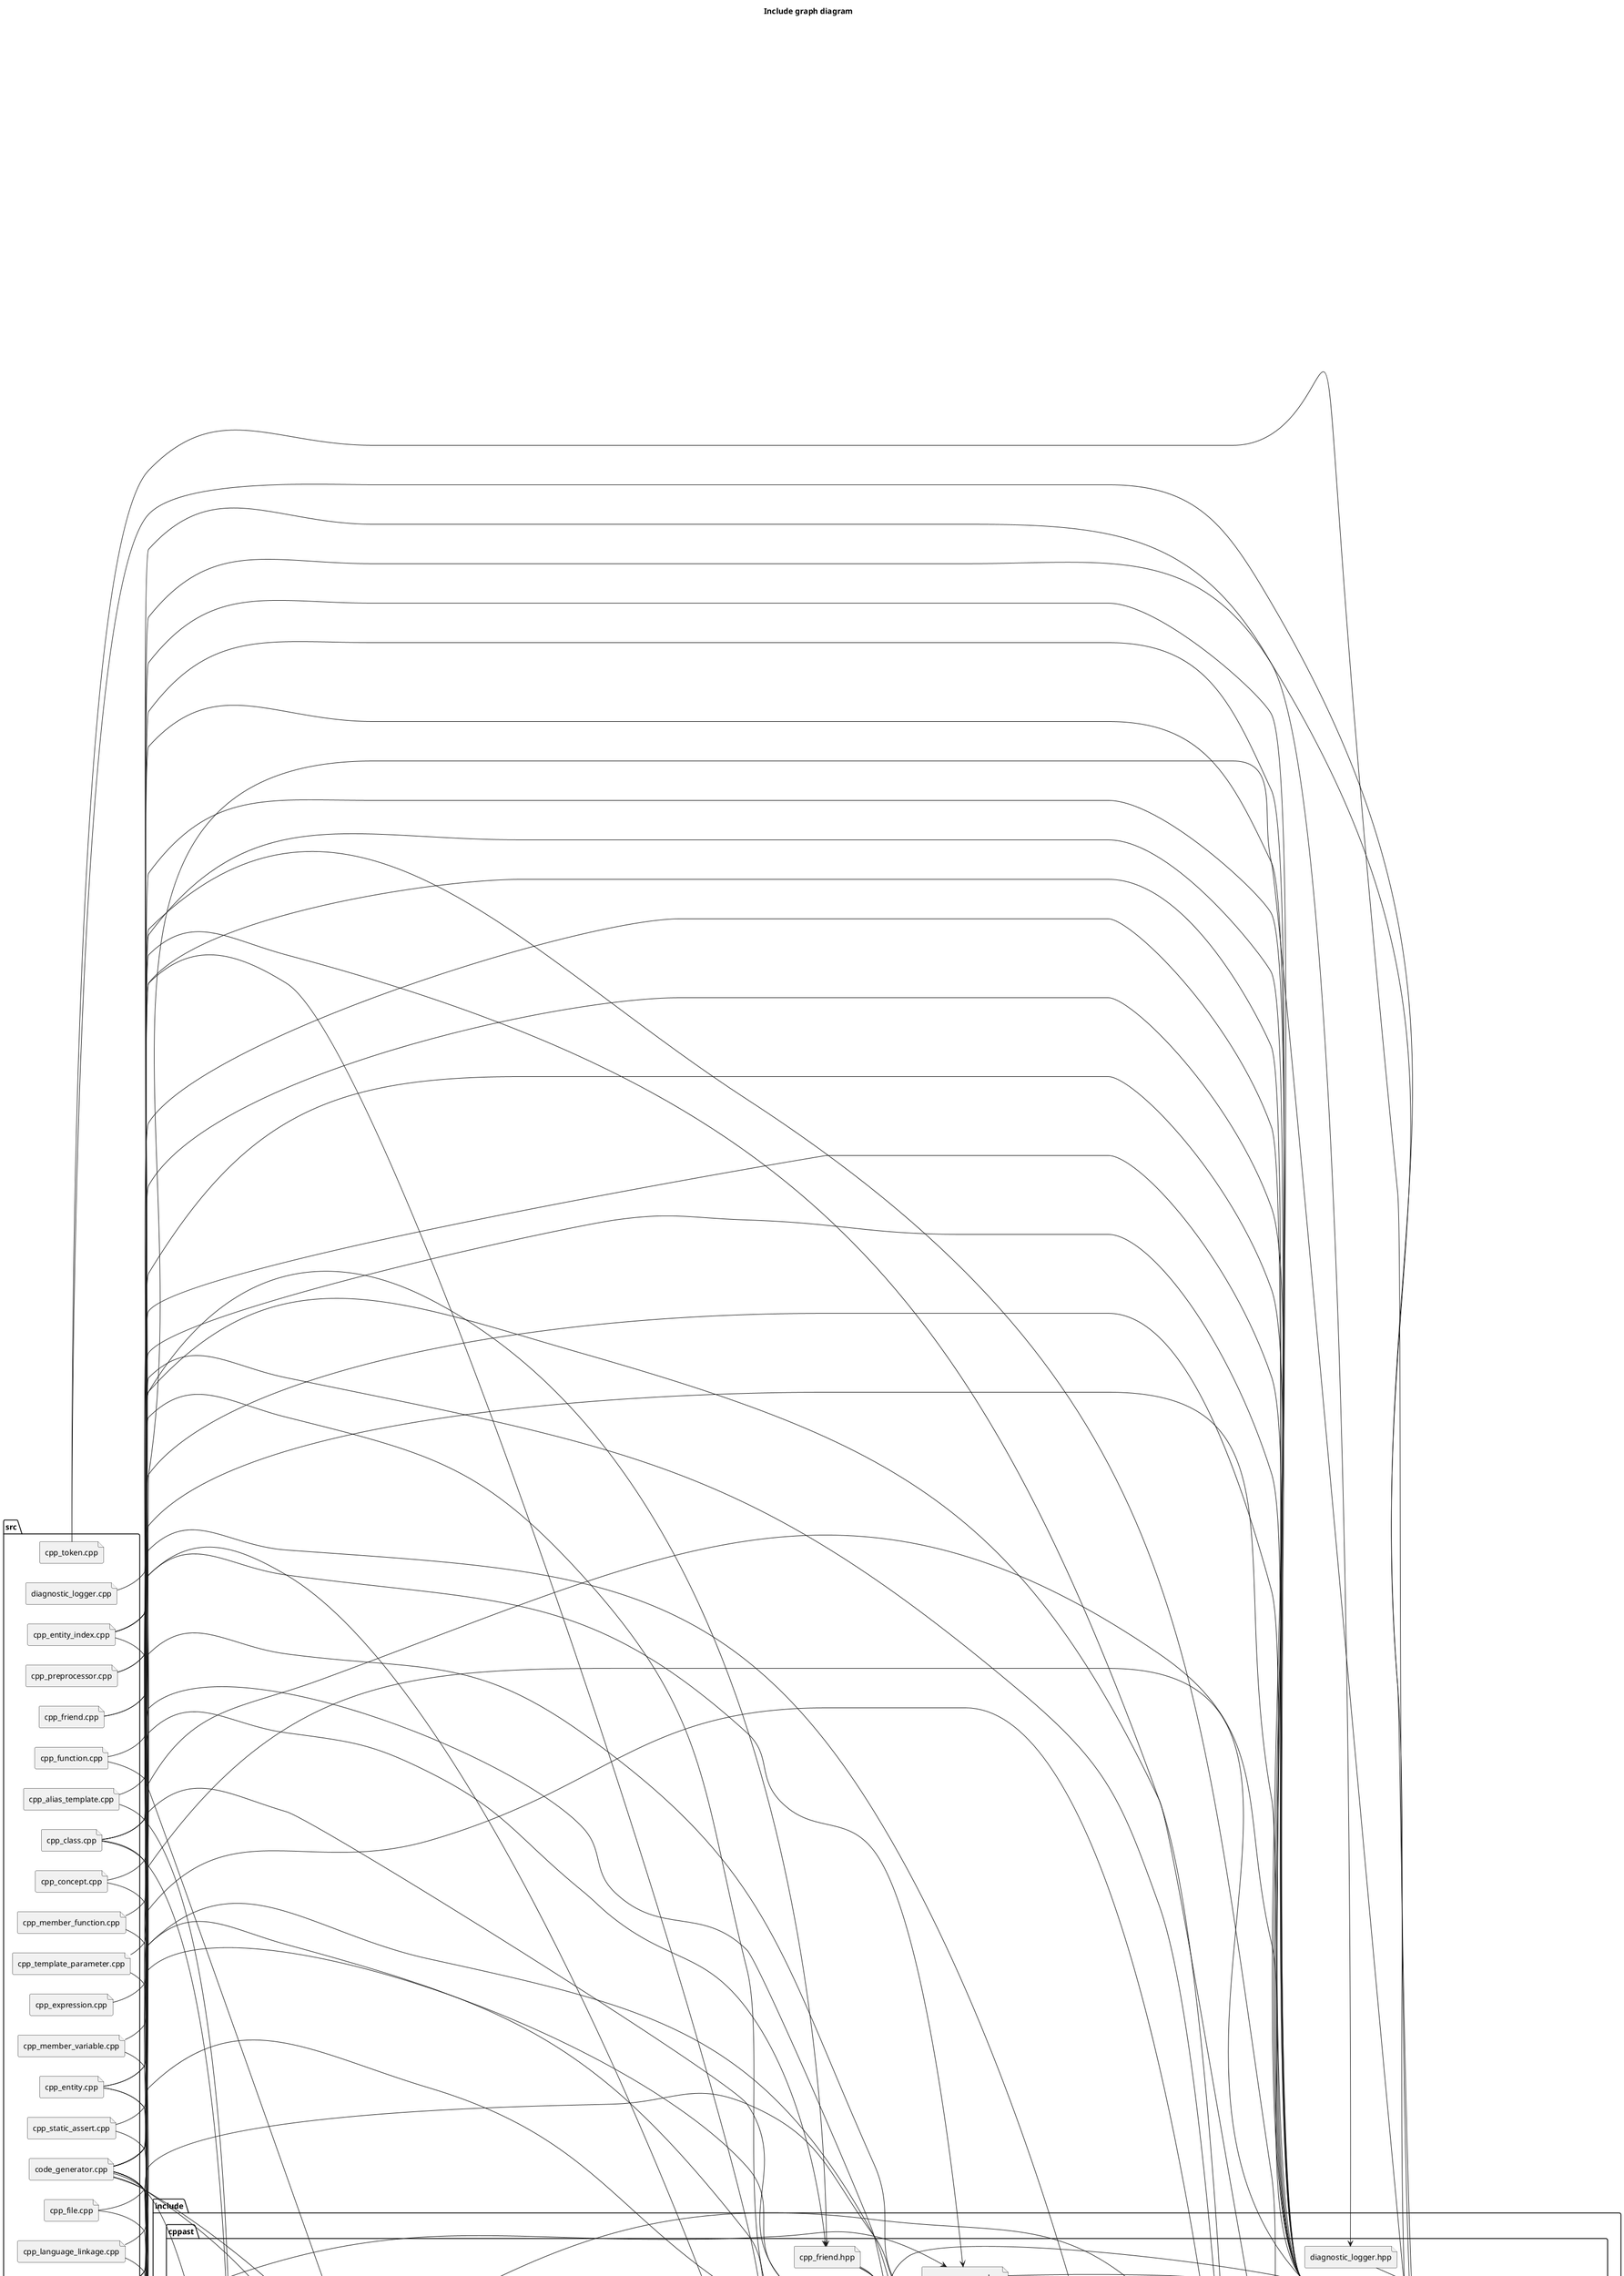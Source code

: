 @startuml
title Include graph diagram
left to right direction
folder "src" as C_0011100957978370531577 {
file "cpp_friend.cpp" as C_0016796279875745001596 [[https://github.com/foonathan/cppast/blob/5329e377ab9b9ab9309e9641f3fcda04366a449a/src/cpp_friend.cpp#L0{cpp_friend.cpp}]]
file "cpp_template_parameter.cpp" as C_0002758790680623203504 [[https://github.com/foonathan/cppast/blob/5329e377ab9b9ab9309e9641f3fcda04366a449a/src/cpp_template_parameter.cpp#L0{cpp_template_parameter.cpp}]]
file "cpp_class.cpp" as C_0004819678697256815039 [[https://github.com/foonathan/cppast/blob/5329e377ab9b9ab9309e9641f3fcda04366a449a/src/cpp_class.cpp#L0{cpp_class.cpp}]]
file "cpp_static_assert.cpp" as C_0008334826683798390546 [[https://github.com/foonathan/cppast/blob/5329e377ab9b9ab9309e9641f3fcda04366a449a/src/cpp_static_assert.cpp#L0{cpp_static_assert.cpp}]]
file "cpp_function.cpp" as C_0017080938352114949029 [[https://github.com/foonathan/cppast/blob/5329e377ab9b9ab9309e9641f3fcda04366a449a/src/cpp_function.cpp#L0{cpp_function.cpp}]]
file "cpp_member_variable.cpp" as C_0007950245621984394622 [[https://github.com/foonathan/cppast/blob/5329e377ab9b9ab9309e9641f3fcda04366a449a/src/cpp_member_variable.cpp#L0{cpp_member_variable.cpp}]]
file "cpp_alias_template.cpp" as C_0013378797364426589587 [[https://github.com/foonathan/cppast/blob/5329e377ab9b9ab9309e9641f3fcda04366a449a/src/cpp_alias_template.cpp#L0{cpp_alias_template.cpp}]]
file "cpp_entity_index.cpp" as C_0014256379416351537552 [[https://github.com/foonathan/cppast/blob/5329e377ab9b9ab9309e9641f3fcda04366a449a/src/cpp_entity_index.cpp#L0{cpp_entity_index.cpp}]]
file "diagnostic_logger.cpp" as C_0013713973456651070563 [[https://github.com/foonathan/cppast/blob/5329e377ab9b9ab9309e9641f3fcda04366a449a/src/diagnostic_logger.cpp#L0{diagnostic_logger.cpp}]]
file "code_generator.cpp" as C_0008207354175488229411 [[https://github.com/foonathan/cppast/blob/5329e377ab9b9ab9309e9641f3fcda04366a449a/src/code_generator.cpp#L0{code_generator.cpp}]]
file "cpp_token.cpp" as C_0008854587356483681558 [[https://github.com/foonathan/cppast/blob/5329e377ab9b9ab9309e9641f3fcda04366a449a/src/cpp_token.cpp#L0{cpp_token.cpp}]]
file "cpp_expression.cpp" as C_0008612321561235365924 [[https://github.com/foonathan/cppast/blob/5329e377ab9b9ab9309e9641f3fcda04366a449a/src/cpp_expression.cpp#L0{cpp_expression.cpp}]]
file "cpp_file.cpp" as C_0006499144903286578245 [[https://github.com/foonathan/cppast/blob/5329e377ab9b9ab9309e9641f3fcda04366a449a/src/cpp_file.cpp#L0{cpp_file.cpp}]]
file "cpp_language_linkage.cpp" as C_0002264171297443957446 [[https://github.com/foonathan/cppast/blob/5329e377ab9b9ab9309e9641f3fcda04366a449a/src/cpp_language_linkage.cpp#L0{cpp_language_linkage.cpp}]]
file "cpp_attribute.cpp" as C_0011029314478143844436 [[https://github.com/foonathan/cppast/blob/5329e377ab9b9ab9309e9641f3fcda04366a449a/src/cpp_attribute.cpp#L0{cpp_attribute.cpp}]]
file "cpp_type.cpp" as C_0002329011641149102791 [[https://github.com/foonathan/cppast/blob/5329e377ab9b9ab9309e9641f3fcda04366a449a/src/cpp_type.cpp#L0{cpp_type.cpp}]]
file "cpp_enum.cpp" as C_0002423522034823737478 [[https://github.com/foonathan/cppast/blob/5329e377ab9b9ab9309e9641f3fcda04366a449a/src/cpp_enum.cpp#L0{cpp_enum.cpp}]]
file "cpp_namespace.cpp" as C_0011190838773088345619 [[https://github.com/foonathan/cppast/blob/5329e377ab9b9ab9309e9641f3fcda04366a449a/src/cpp_namespace.cpp#L0{cpp_namespace.cpp}]]
file "cpp_forward_declarable.cpp" as C_0002643648974890664199 [[https://github.com/foonathan/cppast/blob/5329e377ab9b9ab9309e9641f3fcda04366a449a/src/cpp_forward_declarable.cpp#L0{cpp_forward_declarable.cpp}]]
file "cpp_function_template.cpp" as C_0007038858214431753292 [[https://github.com/foonathan/cppast/blob/5329e377ab9b9ab9309e9641f3fcda04366a449a/src/cpp_function_template.cpp#L0{cpp_function_template.cpp}]]
file "cpp_variable_template.cpp" as C_0000603252914032371625 [[https://github.com/foonathan/cppast/blob/5329e377ab9b9ab9309e9641f3fcda04366a449a/src/cpp_variable_template.cpp#L0{cpp_variable_template.cpp}]]
file "cpp_class_template.cpp" as C_0000898810908974037747 [[https://github.com/foonathan/cppast/blob/5329e377ab9b9ab9309e9641f3fcda04366a449a/src/cpp_class_template.cpp#L0{cpp_class_template.cpp}]]
file "cpp_variable.cpp" as C_0008225916186276076505 [[https://github.com/foonathan/cppast/blob/5329e377ab9b9ab9309e9641f3fcda04366a449a/src/cpp_variable.cpp#L0{cpp_variable.cpp}]]
file "cpp_type_alias.cpp" as C_0005997925750311124418 [[https://github.com/foonathan/cppast/blob/5329e377ab9b9ab9309e9641f3fcda04366a449a/src/cpp_type_alias.cpp#L0{cpp_type_alias.cpp}]]
file "cpp_entity_kind.cpp" as C_0002023067651695611492 [[https://github.com/foonathan/cppast/blob/5329e377ab9b9ab9309e9641f3fcda04366a449a/src/cpp_entity_kind.cpp#L0{cpp_entity_kind.cpp}]]
file "visitor.cpp" as C_0013460939973910998041 [[https://github.com/foonathan/cppast/blob/5329e377ab9b9ab9309e9641f3fcda04366a449a/src/visitor.cpp#L0{visitor.cpp}]]
file "cpp_entity.cpp" as C_0013569430094599072727 [[https://github.com/foonathan/cppast/blob/5329e377ab9b9ab9309e9641f3fcda04366a449a/src/cpp_entity.cpp#L0{cpp_entity.cpp}]]
file "cpp_preprocessor.cpp" as C_0005644944958330967664 [[https://github.com/foonathan/cppast/blob/5329e377ab9b9ab9309e9641f3fcda04366a449a/src/cpp_preprocessor.cpp#L0{cpp_preprocessor.cpp}]]
file "cpp_member_function.cpp" as C_0012932420629443839149 [[https://github.com/foonathan/cppast/blob/5329e377ab9b9ab9309e9641f3fcda04366a449a/src/cpp_member_function.cpp#L0{cpp_member_function.cpp}]]
file "cpp_concept.cpp" as C_0006171030944444726898 [[https://github.com/foonathan/cppast/blob/5329e377ab9b9ab9309e9641f3fcda04366a449a/src/cpp_concept.cpp#L0{cpp_concept.cpp}]]
}
folder "include" as C_0007915299339925655008 {
folder "cppast" as C_0009326168533122465451 {
file "cpp_friend.hpp" as C_0006670847059892866129 [[https://github.com/foonathan/cppast/blob/5329e377ab9b9ab9309e9641f3fcda04366a449a/include/cppast/cpp_friend.hpp#L0{cpp_friend.hpp}]]
file "cpp_entity.hpp" as C_0001258255697360987789 [[https://github.com/foonathan/cppast/blob/5329e377ab9b9ab9309e9641f3fcda04366a449a/include/cppast/cpp_entity.hpp#L0{cpp_entity.hpp}]]
file "cpp_attribute.hpp" as C_0014822678396623525746 [[https://github.com/foonathan/cppast/blob/5329e377ab9b9ab9309e9641f3fcda04366a449a/include/cppast/cpp_attribute.hpp#L0{cpp_attribute.hpp}]]
file "cpp_token.hpp" as C_0000699753323196567997 [[https://github.com/foonathan/cppast/blob/5329e377ab9b9ab9309e9641f3fcda04366a449a/include/cppast/cpp_token.hpp#L0{cpp_token.hpp}]]
file "cppast_fwd.hpp" as C_0003597872232471603004
folder "detail" as C_0018102990118637056768 {
file "intrusive_list.hpp" as C_0011431702171589095715 [[https://github.com/foonathan/cppast/blob/5329e377ab9b9ab9309e9641f3fcda04366a449a/include/cppast/detail/intrusive_list.hpp#L0{intrusive_list.hpp}]]
file "assert.hpp" as C_0010879428432697915006 [[https://github.com/foonathan/cppast/blob/5329e377ab9b9ab9309e9641f3fcda04366a449a/include/cppast/detail/assert.hpp#L0{assert.hpp}]]
}
file "cpp_entity_container.hpp" as C_0014300391764679146253 [[https://github.com/foonathan/cppast/blob/5329e377ab9b9ab9309e9641f3fcda04366a449a/include/cppast/cpp_entity_container.hpp#L0{cpp_entity_container.hpp}]]
file "cpp_type.hpp" as C_0003551955833496569277 [[https://github.com/foonathan/cppast/blob/5329e377ab9b9ab9309e9641f3fcda04366a449a/include/cppast/cpp_type.hpp#L0{cpp_type.hpp}]]
file "code_generator.hpp" as C_0017932629394146121108 [[https://github.com/foonathan/cppast/blob/5329e377ab9b9ab9309e9641f3fcda04366a449a/include/cppast/code_generator.hpp#L0{code_generator.hpp}]]
file "cpp_entity_ref.hpp" as C_0008080208746804584934 [[https://github.com/foonathan/cppast/blob/5329e377ab9b9ab9309e9641f3fcda04366a449a/include/cppast/cpp_entity_ref.hpp#L0{cpp_entity_ref.hpp}]]
file "cpp_entity_index.hpp" as C_0005585756148959415517 [[https://github.com/foonathan/cppast/blob/5329e377ab9b9ab9309e9641f3fcda04366a449a/include/cppast/cpp_entity_index.hpp#L0{cpp_entity_index.hpp}]]
file "cpp_entity_kind.hpp" as C_0006793748737707396548 [[https://github.com/foonathan/cppast/blob/5329e377ab9b9ab9309e9641f3fcda04366a449a/include/cppast/cpp_entity_kind.hpp#L0{cpp_entity_kind.hpp}]]
file "cpp_template_parameter.hpp" as C_0011255124797322927514 [[https://github.com/foonathan/cppast/blob/5329e377ab9b9ab9309e9641f3fcda04366a449a/include/cppast/cpp_template_parameter.hpp#L0{cpp_template_parameter.hpp}]]
file "cpp_variable_base.hpp" as C_0000208423013796695034 [[https://github.com/foonathan/cppast/blob/5329e377ab9b9ab9309e9641f3fcda04366a449a/include/cppast/cpp_variable_base.hpp#L0{cpp_variable_base.hpp}]]
file "cpp_expression.hpp" as C_0011983207190545168839 [[https://github.com/foonathan/cppast/blob/5329e377ab9b9ab9309e9641f3fcda04366a449a/include/cppast/cpp_expression.hpp#L0{cpp_expression.hpp}]]
file "cpp_class.hpp" as C_0011524074897030666481 [[https://github.com/foonathan/cppast/blob/5329e377ab9b9ab9309e9641f3fcda04366a449a/include/cppast/cpp_class.hpp#L0{cpp_class.hpp}]]
file "cpp_forward_declarable.hpp" as C_0008046373901036614074 [[https://github.com/foonathan/cppast/blob/5329e377ab9b9ab9309e9641f3fcda04366a449a/include/cppast/cpp_forward_declarable.hpp#L0{cpp_forward_declarable.hpp}]]
file "cpp_alias_template.hpp" as C_0003973279901706992281 [[https://github.com/foonathan/cppast/blob/5329e377ab9b9ab9309e9641f3fcda04366a449a/include/cppast/cpp_alias_template.hpp#L0{cpp_alias_template.hpp}]]
file "cpp_template.hpp" as C_0016903976459885984990 [[https://github.com/foonathan/cppast/blob/5329e377ab9b9ab9309e9641f3fcda04366a449a/include/cppast/cpp_template.hpp#L0{cpp_template.hpp}]]
file "cpp_type_alias.hpp" as C_0000273671263811508781 [[https://github.com/foonathan/cppast/blob/5329e377ab9b9ab9309e9641f3fcda04366a449a/include/cppast/cpp_type_alias.hpp#L0{cpp_type_alias.hpp}]]
file "cpp_class_template.hpp" as C_0014143445185427053919 [[https://github.com/foonathan/cppast/blob/5329e377ab9b9ab9309e9641f3fcda04366a449a/include/cppast/cpp_class_template.hpp#L0{cpp_class_template.hpp}]]
file "cpp_static_assert.hpp" as C_0000448613705542580271 [[https://github.com/foonathan/cppast/blob/5329e377ab9b9ab9309e9641f3fcda04366a449a/include/cppast/cpp_static_assert.hpp#L0{cpp_static_assert.hpp}]]
file "cpp_function.hpp" as C_0005364662045004129021 [[https://github.com/foonathan/cppast/blob/5329e377ab9b9ab9309e9641f3fcda04366a449a/include/cppast/cpp_function.hpp#L0{cpp_function.hpp}]]
file "cpp_storage_class_specifiers.hpp" as C_0012066489751071702037 [[https://github.com/foonathan/cppast/blob/5329e377ab9b9ab9309e9641f3fcda04366a449a/include/cppast/cpp_storage_class_specifiers.hpp#L0{cpp_storage_class_specifiers.hpp}]]
file "cpp_member_variable.hpp" as C_0006543859877722033667 [[https://github.com/foonathan/cppast/blob/5329e377ab9b9ab9309e9641f3fcda04366a449a/include/cppast/cpp_member_variable.hpp#L0{cpp_member_variable.hpp}]]
file "cpp_file.hpp" as C_0012329909518048284384 [[https://github.com/foonathan/cppast/blob/5329e377ab9b9ab9309e9641f3fcda04366a449a/include/cppast/cpp_file.hpp#L0{cpp_file.hpp}]]
file "diagnostic_logger.hpp" as C_0016929073332020918556 [[https://github.com/foonathan/cppast/blob/5329e377ab9b9ab9309e9641f3fcda04366a449a/include/cppast/diagnostic_logger.hpp#L0{diagnostic_logger.hpp}]]
file "diagnostic.hpp" as C_0011216386715036794712 [[https://github.com/foonathan/cppast/blob/5329e377ab9b9ab9309e9641f3fcda04366a449a/include/cppast/diagnostic.hpp#L0{diagnostic.hpp}]]
file "cpp_concept.hpp" as C_0018336043297563780510 [[https://github.com/foonathan/cppast/blob/5329e377ab9b9ab9309e9641f3fcda04366a449a/include/cppast/cpp_concept.hpp#L0{cpp_concept.hpp}]]
file "cpp_enum.hpp" as C_0013180892568740444008 [[https://github.com/foonathan/cppast/blob/5329e377ab9b9ab9309e9641f3fcda04366a449a/include/cppast/cpp_enum.hpp#L0{cpp_enum.hpp}]]
file "cpp_function_template.hpp" as C_0008564646208391824136 [[https://github.com/foonathan/cppast/blob/5329e377ab9b9ab9309e9641f3fcda04366a449a/include/cppast/cpp_function_template.hpp#L0{cpp_function_template.hpp}]]
file "cpp_language_linkage.hpp" as C_0015855499653759383788 [[https://github.com/foonathan/cppast/blob/5329e377ab9b9ab9309e9641f3fcda04366a449a/include/cppast/cpp_language_linkage.hpp#L0{cpp_language_linkage.hpp}]]
file "cpp_member_function.hpp" as C_0010084702206148398314 [[https://github.com/foonathan/cppast/blob/5329e377ab9b9ab9309e9641f3fcda04366a449a/include/cppast/cpp_member_function.hpp#L0{cpp_member_function.hpp}]]
file "cpp_namespace.hpp" as C_0018138982326374540343 [[https://github.com/foonathan/cppast/blob/5329e377ab9b9ab9309e9641f3fcda04366a449a/include/cppast/cpp_namespace.hpp#L0{cpp_namespace.hpp}]]
file "cpp_preprocessor.hpp" as C_0012547226532896023998 [[https://github.com/foonathan/cppast/blob/5329e377ab9b9ab9309e9641f3fcda04366a449a/include/cppast/cpp_preprocessor.hpp#L0{cpp_preprocessor.hpp}]]
file "cpp_variable.hpp" as C_0003885298016494832469 [[https://github.com/foonathan/cppast/blob/5329e377ab9b9ab9309e9641f3fcda04366a449a/include/cppast/cpp_variable.hpp#L0{cpp_variable.hpp}]]
file "cpp_variable_template.hpp" as C_0001627366720562622662 [[https://github.com/foonathan/cppast/blob/5329e377ab9b9ab9309e9641f3fcda04366a449a/include/cppast/cpp_variable_template.hpp#L0{cpp_variable_template.hpp}]]
file "cpp_array_type.hpp" as C_0015576033886891729657 [[https://github.com/foonathan/cppast/blob/5329e377ab9b9ab9309e9641f3fcda04366a449a/include/cppast/cpp_array_type.hpp#L0{cpp_array_type.hpp}]]
file "cpp_decltype_type.hpp" as C_0018408171534613822315 [[https://github.com/foonathan/cppast/blob/5329e377ab9b9ab9309e9641f3fcda04366a449a/include/cppast/cpp_decltype_type.hpp#L0{cpp_decltype_type.hpp}]]
file "cpp_function_type.hpp" as C_0018202249112372548412 [[https://github.com/foonathan/cppast/blob/5329e377ab9b9ab9309e9641f3fcda04366a449a/include/cppast/cpp_function_type.hpp#L0{cpp_function_type.hpp}]]
file "visitor.hpp" as C_0006529821430176670486 [[https://github.com/foonathan/cppast/blob/5329e377ab9b9ab9309e9641f3fcda04366a449a/include/cppast/visitor.hpp#L0{visitor.hpp}]]
}
}
C_0016796279875745001596 --> C_0006670847059892866129
C_0016796279875745001596 --> C_0006793748737707396548
C_0002758790680623203504 --> C_0011255124797322927514
C_0002758790680623203504 --> C_0006793748737707396548
C_0004819678697256815039 --> C_0011524074897030666481
C_0004819678697256815039 --> C_0003973279901706992281
C_0004819678697256815039 --> C_0014143445185427053919
C_0004819678697256815039 --> C_0005585756148959415517
C_0004819678697256815039 --> C_0006793748737707396548
C_0008334826683798390546 --> C_0000448613705542580271
C_0008334826683798390546 --> C_0006793748737707396548
C_0017080938352114949029 --> C_0005364662045004129021
C_0017080938352114949029 --> C_0006793748737707396548
C_0007950245621984394622 --> C_0006543859877722033667
C_0007950245621984394622 --> C_0006793748737707396548
C_0013378797364426589587 --> C_0003973279901706992281
C_0013378797364426589587 --> C_0006793748737707396548
C_0014256379416351537552 --> C_0005585756148959415517
C_0014256379416351537552 --> C_0001258255697360987789
C_0014256379416351537552 --> C_0006793748737707396548
C_0014256379416351537552 --> C_0012329909518048284384
C_0014256379416351537552 --> C_0010879428432697915006
C_0013713973456651070563 --> C_0016929073332020918556
C_0008207354175488229411 --> C_0017932629394146121108
C_0008207354175488229411 --> C_0003973279901706992281
C_0008207354175488229411 --> C_0011524074897030666481
C_0008207354175488229411 --> C_0014143445185427053919
C_0008207354175488229411 --> C_0018336043297563780510
C_0008207354175488229411 --> C_0006793748737707396548
C_0008207354175488229411 --> C_0013180892568740444008
C_0008207354175488229411 --> C_0012329909518048284384
C_0008207354175488229411 --> C_0006670847059892866129
C_0008207354175488229411 --> C_0005364662045004129021
C_0008207354175488229411 --> C_0008564646208391824136
C_0008207354175488229411 --> C_0015855499653759383788
C_0008207354175488229411 --> C_0010084702206148398314
C_0008207354175488229411 --> C_0006543859877722033667
C_0008207354175488229411 --> C_0018138982326374540343
C_0008207354175488229411 --> C_0012547226532896023998
C_0008207354175488229411 --> C_0000448613705542580271
C_0008207354175488229411 --> C_0011255124797322927514
C_0008207354175488229411 --> C_0000699753323196567997
C_0008207354175488229411 --> C_0000273671263811508781
C_0008207354175488229411 --> C_0003885298016494832469
C_0008207354175488229411 --> C_0001627366720562622662
C_0008854587356483681558 --> C_0000699753323196567997
C_0008854587356483681558 --> C_0010879428432697915006
C_0008612321561235365924 --> C_0011983207190545168839
C_0006499144903286578245 --> C_0012329909518048284384
C_0006499144903286578245 --> C_0006793748737707396548
C_0002264171297443957446 --> C_0015855499653759383788
C_0002264171297443957446 --> C_0006793748737707396548
C_0011029314478143844436 --> C_0014822678396623525746
C_0011029314478143844436 --> C_0001258255697360987789
C_0002329011641149102791 --> C_0003551955833496569277
C_0002329011641149102791 --> C_0015576033886891729657
C_0002329011641149102791 --> C_0011524074897030666481
C_0002329011641149102791 --> C_0018408171534613822315
C_0002329011641149102791 --> C_0001258255697360987789
C_0002329011641149102791 --> C_0006793748737707396548
C_0002329011641149102791 --> C_0018202249112372548412
C_0002329011641149102791 --> C_0016903976459885984990
C_0002329011641149102791 --> C_0000273671263811508781
C_0002423522034823737478 --> C_0013180892568740444008
C_0002423522034823737478 --> C_0006793748737707396548
C_0011190838773088345619 --> C_0018138982326374540343
C_0011190838773088345619 --> C_0006793748737707396548
C_0002643648974890664199 --> C_0008046373901036614074
C_0002643648974890664199 --> C_0011524074897030666481
C_0002643648974890664199 --> C_0006793748737707396548
C_0002643648974890664199 --> C_0013180892568740444008
C_0002643648974890664199 --> C_0005364662045004129021
C_0002643648974890664199 --> C_0016903976459885984990
C_0002643648974890664199 --> C_0003885298016494832469
C_0007038858214431753292 --> C_0008564646208391824136
C_0007038858214431753292 --> C_0006793748737707396548
C_0000603252914032371625 --> C_0001627366720562622662
C_0000603252914032371625 --> C_0006793748737707396548
C_0000898810908974037747 --> C_0014143445185427053919
C_0000898810908974037747 --> C_0006793748737707396548
C_0008225916186276076505 --> C_0003885298016494832469
C_0008225916186276076505 --> C_0006793748737707396548
C_0005997925750311124418 --> C_0000273671263811508781
C_0005997925750311124418 --> C_0006793748737707396548
C_0002023067651695611492 --> C_0006793748737707396548
C_0013460939973910998041 --> C_0006529821430176670486
C_0013460939973910998041 --> C_0003973279901706992281
C_0013460939973910998041 --> C_0011524074897030666481
C_0013460939973910998041 --> C_0014143445185427053919
C_0013460939973910998041 --> C_0013180892568740444008
C_0013460939973910998041 --> C_0012329909518048284384
C_0013460939973910998041 --> C_0008564646208391824136
C_0013460939973910998041 --> C_0015855499653759383788
C_0013460939973910998041 --> C_0018138982326374540343
C_0013460939973910998041 --> C_0001627366720562622662
C_0013569430094599072727 --> C_0001258255697360987789
C_0013569430094599072727 --> C_0005585756148959415517
C_0013569430094599072727 --> C_0006793748737707396548
C_0013569430094599072727 --> C_0016903976459885984990
C_0005644944958330967664 --> C_0012547226532896023998
C_0005644944958330967664 --> C_0006793748737707396548
C_0012932420629443839149 --> C_0010084702206148398314
C_0012932420629443839149 --> C_0006793748737707396548
C_0006171030944444726898 --> C_0018336043297563780510
C_0006171030944444726898 --> C_0006793748737707396548
C_0006670847059892866129 --> C_0001258255697360987789
C_0006670847059892866129 --> C_0014300391764679146253
C_0006670847059892866129 --> C_0003551955833496569277
C_0001258255697360987789 --> C_0014822678396623525746
C_0001258255697360987789 --> C_0000699753323196567997
C_0001258255697360987789 --> C_0011431702171589095715
C_0014822678396623525746 --> C_0000699753323196567997
C_0000699753323196567997 --> C_0003597872232471603004
C_0011431702171589095715 --> C_0003597872232471603004
C_0011431702171589095715 --> C_0010879428432697915006
C_0014300391764679146253 --> C_0001258255697360987789
C_0003551955833496569277 --> C_0017932629394146121108
C_0003551955833496569277 --> C_0008080208746804584934
C_0003551955833496569277 --> C_0011431702171589095715
C_0017932629394146121108 --> C_0001258255697360987789
C_0017932629394146121108 --> C_0008080208746804584934
C_0008080208746804584934 --> C_0005585756148959415517
C_0008080208746804584934 --> C_0010879428432697915006
C_0005585756148959415517 --> C_0003597872232471603004
C_0006793748737707396548 --> C_0003597872232471603004
C_0006793748737707396548 --> C_0010879428432697915006
C_0011255124797322927514 --> C_0001258255697360987789
C_0011255124797322927514 --> C_0000208423013796695034
C_0011255124797322927514 --> C_0011431702171589095715
C_0000208423013796695034 --> C_0011983207190545168839
C_0000208423013796695034 --> C_0003551955833496569277
C_0011983207190545168839 --> C_0000699753323196567997
C_0011983207190545168839 --> C_0003551955833496569277
C_0011524074897030666481 --> C_0001258255697360987789
C_0011524074897030666481 --> C_0014300391764679146253
C_0011524074897030666481 --> C_0008046373901036614074
C_0011524074897030666481 --> C_0003551955833496569277
C_0008046373901036614074 --> C_0001258255697360987789
C_0008046373901036614074 --> C_0008080208746804584934
C_0003973279901706992281 --> C_0016903976459885984990
C_0003973279901706992281 --> C_0000273671263811508781
C_0016903976459885984990 --> C_0001258255697360987789
C_0016903976459885984990 --> C_0014300391764679146253
C_0016903976459885984990 --> C_0011255124797322927514
C_0016903976459885984990 --> C_0000699753323196567997
C_0000273671263811508781 --> C_0001258255697360987789
C_0000273671263811508781 --> C_0003551955833496569277
C_0014143445185427053919 --> C_0011524074897030666481
C_0014143445185427053919 --> C_0016903976459885984990
C_0000448613705542580271 --> C_0001258255697360987789
C_0000448613705542580271 --> C_0011983207190545168839
C_0005364662045004129021 --> C_0001258255697360987789
C_0005364662045004129021 --> C_0008046373901036614074
C_0005364662045004129021 --> C_0012066489751071702037
C_0005364662045004129021 --> C_0000208423013796695034
C_0005364662045004129021 --> C_0011431702171589095715
C_0012066489751071702037 --> C_0003597872232471603004
C_0006543859877722033667 --> C_0001258255697360987789
C_0006543859877722033667 --> C_0000208423013796695034
C_0012329909518048284384 --> C_0014300391764679146253
C_0012329909518048284384 --> C_0005585756148959415517
C_0012329909518048284384 --> C_0008080208746804584934
C_0016929073332020918556 --> C_0011216386715036794712
C_0011216386715036794712 --> C_0003597872232471603004
C_0018336043297563780510 --> C_0001258255697360987789
C_0018336043297563780510 --> C_0011983207190545168839
C_0018336043297563780510 --> C_0011255124797322927514
C_0013180892568740444008 --> C_0001258255697360987789
C_0013180892568740444008 --> C_0014300391764679146253
C_0013180892568740444008 --> C_0005585756148959415517
C_0013180892568740444008 --> C_0011983207190545168839
C_0013180892568740444008 --> C_0008046373901036614074
C_0013180892568740444008 --> C_0003551955833496569277
C_0008564646208391824136 --> C_0005364662045004129021
C_0008564646208391824136 --> C_0016903976459885984990
C_0015855499653759383788 --> C_0001258255697360987789
C_0015855499653759383788 --> C_0014300391764679146253
C_0010084702206148398314 --> C_0005364662045004129021
C_0018138982326374540343 --> C_0014300391764679146253
C_0018138982326374540343 --> C_0005585756148959415517
C_0018138982326374540343 --> C_0006793748737707396548
C_0018138982326374540343 --> C_0008080208746804584934
C_0012547226532896023998 --> C_0001258255697360987789
C_0012547226532896023998 --> C_0012329909518048284384
C_0003885298016494832469 --> C_0001258255697360987789
C_0003885298016494832469 --> C_0008046373901036614074
C_0003885298016494832469 --> C_0012066489751071702037
C_0003885298016494832469 --> C_0000208423013796695034
C_0001627366720562622662 --> C_0016903976459885984990
C_0001627366720562622662 --> C_0003885298016494832469
C_0015576033886891729657 --> C_0011983207190545168839
C_0015576033886891729657 --> C_0003551955833496569277
C_0018408171534613822315 --> C_0011983207190545168839
C_0018408171534613822315 --> C_0003551955833496569277
C_0018202249112372548412 --> C_0003551955833496569277
C_0006529821430176670486 --> C_0011524074897030666481
C_0006529821430176670486 --> C_0001258255697360987789
C_0006529821430176670486 --> C_0006793748737707396548

'Generated with clang-uml, version 0.6.0
'LLVM version Ubuntu clang version 19.1.1 (1ubuntu1)
@enduml
